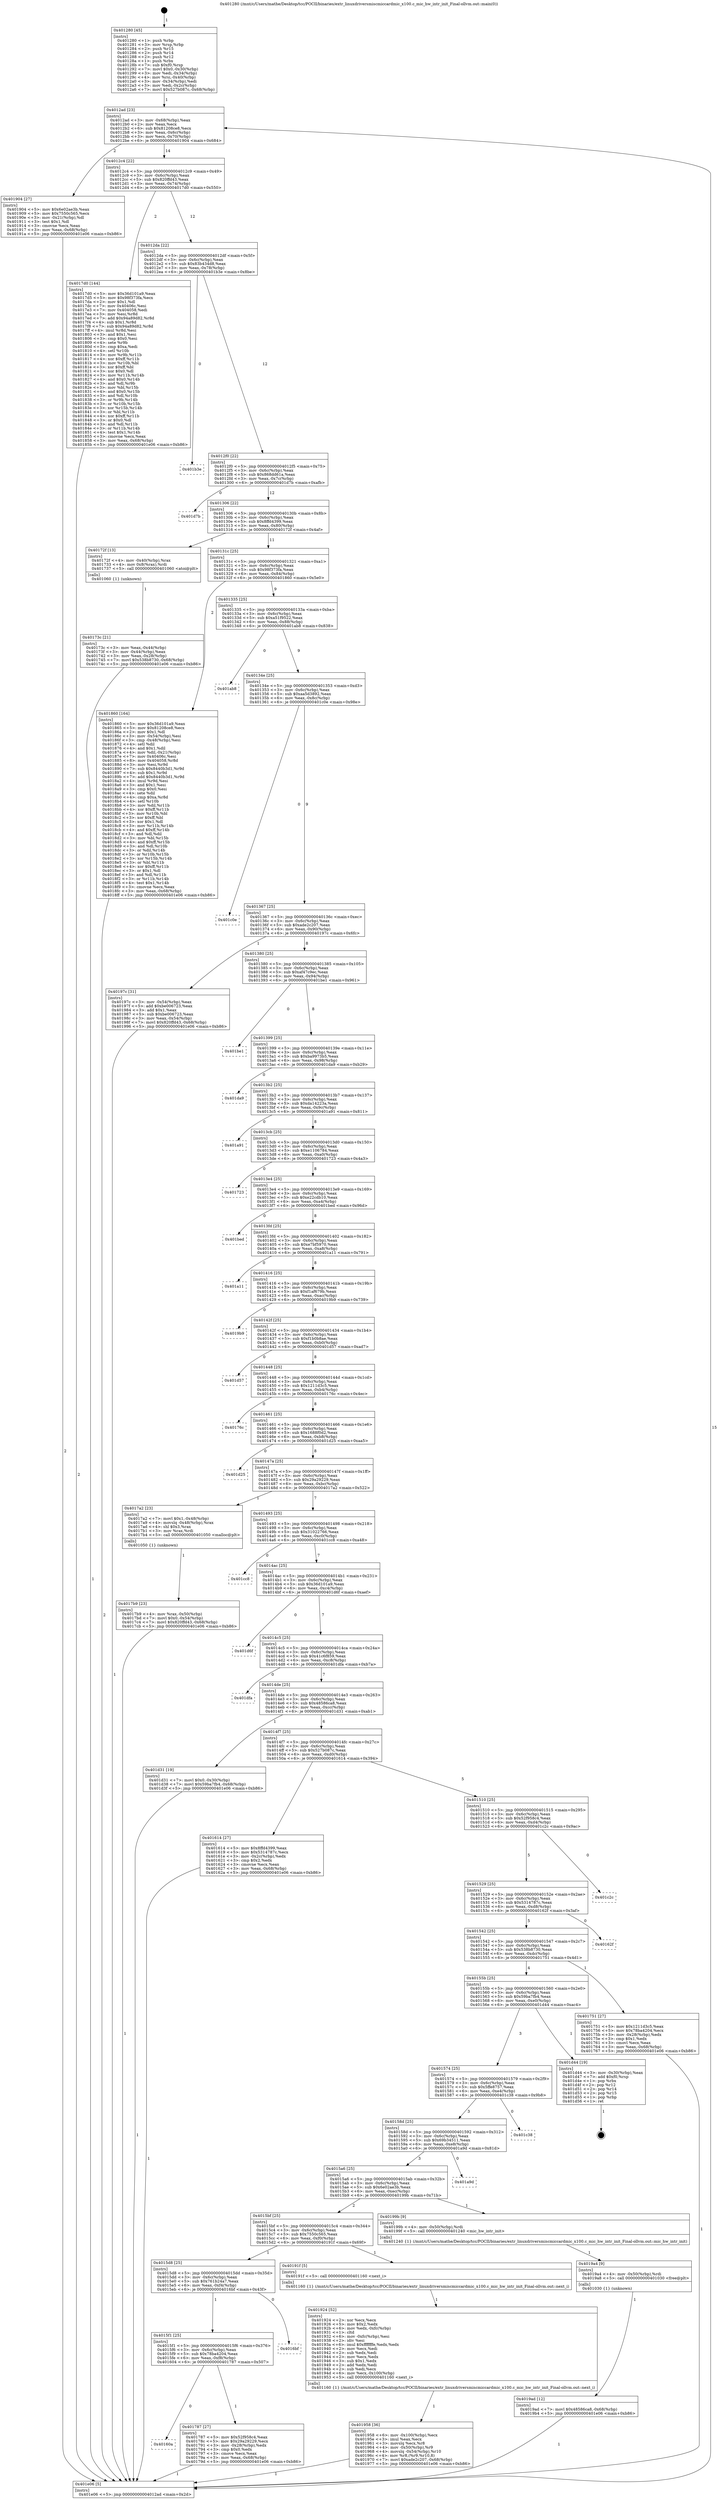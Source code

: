 digraph "0x401280" {
  label = "0x401280 (/mnt/c/Users/mathe/Desktop/tcc/POCII/binaries/extr_linuxdriversmiscmiccardmic_x100.c_mic_hw_intr_init_Final-ollvm.out::main(0))"
  labelloc = "t"
  node[shape=record]

  Entry [label="",width=0.3,height=0.3,shape=circle,fillcolor=black,style=filled]
  "0x4012ad" [label="{
     0x4012ad [23]\l
     | [instrs]\l
     &nbsp;&nbsp;0x4012ad \<+3\>: mov -0x68(%rbp),%eax\l
     &nbsp;&nbsp;0x4012b0 \<+2\>: mov %eax,%ecx\l
     &nbsp;&nbsp;0x4012b2 \<+6\>: sub $0x81208ce8,%ecx\l
     &nbsp;&nbsp;0x4012b8 \<+3\>: mov %eax,-0x6c(%rbp)\l
     &nbsp;&nbsp;0x4012bb \<+3\>: mov %ecx,-0x70(%rbp)\l
     &nbsp;&nbsp;0x4012be \<+6\>: je 0000000000401904 \<main+0x684\>\l
  }"]
  "0x401904" [label="{
     0x401904 [27]\l
     | [instrs]\l
     &nbsp;&nbsp;0x401904 \<+5\>: mov $0x6e02ae3b,%eax\l
     &nbsp;&nbsp;0x401909 \<+5\>: mov $0x7550c565,%ecx\l
     &nbsp;&nbsp;0x40190e \<+3\>: mov -0x21(%rbp),%dl\l
     &nbsp;&nbsp;0x401911 \<+3\>: test $0x1,%dl\l
     &nbsp;&nbsp;0x401914 \<+3\>: cmovne %ecx,%eax\l
     &nbsp;&nbsp;0x401917 \<+3\>: mov %eax,-0x68(%rbp)\l
     &nbsp;&nbsp;0x40191a \<+5\>: jmp 0000000000401e06 \<main+0xb86\>\l
  }"]
  "0x4012c4" [label="{
     0x4012c4 [22]\l
     | [instrs]\l
     &nbsp;&nbsp;0x4012c4 \<+5\>: jmp 00000000004012c9 \<main+0x49\>\l
     &nbsp;&nbsp;0x4012c9 \<+3\>: mov -0x6c(%rbp),%eax\l
     &nbsp;&nbsp;0x4012cc \<+5\>: sub $0x820ffd43,%eax\l
     &nbsp;&nbsp;0x4012d1 \<+3\>: mov %eax,-0x74(%rbp)\l
     &nbsp;&nbsp;0x4012d4 \<+6\>: je 00000000004017d0 \<main+0x550\>\l
  }"]
  Exit [label="",width=0.3,height=0.3,shape=circle,fillcolor=black,style=filled,peripheries=2]
  "0x4017d0" [label="{
     0x4017d0 [144]\l
     | [instrs]\l
     &nbsp;&nbsp;0x4017d0 \<+5\>: mov $0x36d101a9,%eax\l
     &nbsp;&nbsp;0x4017d5 \<+5\>: mov $0x98f373fa,%ecx\l
     &nbsp;&nbsp;0x4017da \<+2\>: mov $0x1,%dl\l
     &nbsp;&nbsp;0x4017dc \<+7\>: mov 0x40406c,%esi\l
     &nbsp;&nbsp;0x4017e3 \<+7\>: mov 0x404058,%edi\l
     &nbsp;&nbsp;0x4017ea \<+3\>: mov %esi,%r8d\l
     &nbsp;&nbsp;0x4017ed \<+7\>: add $0x94a89d82,%r8d\l
     &nbsp;&nbsp;0x4017f4 \<+4\>: sub $0x1,%r8d\l
     &nbsp;&nbsp;0x4017f8 \<+7\>: sub $0x94a89d82,%r8d\l
     &nbsp;&nbsp;0x4017ff \<+4\>: imul %r8d,%esi\l
     &nbsp;&nbsp;0x401803 \<+3\>: and $0x1,%esi\l
     &nbsp;&nbsp;0x401806 \<+3\>: cmp $0x0,%esi\l
     &nbsp;&nbsp;0x401809 \<+4\>: sete %r9b\l
     &nbsp;&nbsp;0x40180d \<+3\>: cmp $0xa,%edi\l
     &nbsp;&nbsp;0x401810 \<+4\>: setl %r10b\l
     &nbsp;&nbsp;0x401814 \<+3\>: mov %r9b,%r11b\l
     &nbsp;&nbsp;0x401817 \<+4\>: xor $0xff,%r11b\l
     &nbsp;&nbsp;0x40181b \<+3\>: mov %r10b,%bl\l
     &nbsp;&nbsp;0x40181e \<+3\>: xor $0xff,%bl\l
     &nbsp;&nbsp;0x401821 \<+3\>: xor $0x0,%dl\l
     &nbsp;&nbsp;0x401824 \<+3\>: mov %r11b,%r14b\l
     &nbsp;&nbsp;0x401827 \<+4\>: and $0x0,%r14b\l
     &nbsp;&nbsp;0x40182b \<+3\>: and %dl,%r9b\l
     &nbsp;&nbsp;0x40182e \<+3\>: mov %bl,%r15b\l
     &nbsp;&nbsp;0x401831 \<+4\>: and $0x0,%r15b\l
     &nbsp;&nbsp;0x401835 \<+3\>: and %dl,%r10b\l
     &nbsp;&nbsp;0x401838 \<+3\>: or %r9b,%r14b\l
     &nbsp;&nbsp;0x40183b \<+3\>: or %r10b,%r15b\l
     &nbsp;&nbsp;0x40183e \<+3\>: xor %r15b,%r14b\l
     &nbsp;&nbsp;0x401841 \<+3\>: or %bl,%r11b\l
     &nbsp;&nbsp;0x401844 \<+4\>: xor $0xff,%r11b\l
     &nbsp;&nbsp;0x401848 \<+3\>: or $0x0,%dl\l
     &nbsp;&nbsp;0x40184b \<+3\>: and %dl,%r11b\l
     &nbsp;&nbsp;0x40184e \<+3\>: or %r11b,%r14b\l
     &nbsp;&nbsp;0x401851 \<+4\>: test $0x1,%r14b\l
     &nbsp;&nbsp;0x401855 \<+3\>: cmovne %ecx,%eax\l
     &nbsp;&nbsp;0x401858 \<+3\>: mov %eax,-0x68(%rbp)\l
     &nbsp;&nbsp;0x40185b \<+5\>: jmp 0000000000401e06 \<main+0xb86\>\l
  }"]
  "0x4012da" [label="{
     0x4012da [22]\l
     | [instrs]\l
     &nbsp;&nbsp;0x4012da \<+5\>: jmp 00000000004012df \<main+0x5f\>\l
     &nbsp;&nbsp;0x4012df \<+3\>: mov -0x6c(%rbp),%eax\l
     &nbsp;&nbsp;0x4012e2 \<+5\>: sub $0x83b434d8,%eax\l
     &nbsp;&nbsp;0x4012e7 \<+3\>: mov %eax,-0x78(%rbp)\l
     &nbsp;&nbsp;0x4012ea \<+6\>: je 0000000000401b3e \<main+0x8be\>\l
  }"]
  "0x4019ad" [label="{
     0x4019ad [12]\l
     | [instrs]\l
     &nbsp;&nbsp;0x4019ad \<+7\>: movl $0x48586ca8,-0x68(%rbp)\l
     &nbsp;&nbsp;0x4019b4 \<+5\>: jmp 0000000000401e06 \<main+0xb86\>\l
  }"]
  "0x401b3e" [label="{
     0x401b3e\l
  }", style=dashed]
  "0x4012f0" [label="{
     0x4012f0 [22]\l
     | [instrs]\l
     &nbsp;&nbsp;0x4012f0 \<+5\>: jmp 00000000004012f5 \<main+0x75\>\l
     &nbsp;&nbsp;0x4012f5 \<+3\>: mov -0x6c(%rbp),%eax\l
     &nbsp;&nbsp;0x4012f8 \<+5\>: sub $0x868dd61a,%eax\l
     &nbsp;&nbsp;0x4012fd \<+3\>: mov %eax,-0x7c(%rbp)\l
     &nbsp;&nbsp;0x401300 \<+6\>: je 0000000000401d7b \<main+0xafb\>\l
  }"]
  "0x4019a4" [label="{
     0x4019a4 [9]\l
     | [instrs]\l
     &nbsp;&nbsp;0x4019a4 \<+4\>: mov -0x50(%rbp),%rdi\l
     &nbsp;&nbsp;0x4019a8 \<+5\>: call 0000000000401030 \<free@plt\>\l
     | [calls]\l
     &nbsp;&nbsp;0x401030 \{1\} (unknown)\l
  }"]
  "0x401d7b" [label="{
     0x401d7b\l
  }", style=dashed]
  "0x401306" [label="{
     0x401306 [22]\l
     | [instrs]\l
     &nbsp;&nbsp;0x401306 \<+5\>: jmp 000000000040130b \<main+0x8b\>\l
     &nbsp;&nbsp;0x40130b \<+3\>: mov -0x6c(%rbp),%eax\l
     &nbsp;&nbsp;0x40130e \<+5\>: sub $0x8ffd4399,%eax\l
     &nbsp;&nbsp;0x401313 \<+3\>: mov %eax,-0x80(%rbp)\l
     &nbsp;&nbsp;0x401316 \<+6\>: je 000000000040172f \<main+0x4af\>\l
  }"]
  "0x401958" [label="{
     0x401958 [36]\l
     | [instrs]\l
     &nbsp;&nbsp;0x401958 \<+6\>: mov -0x100(%rbp),%ecx\l
     &nbsp;&nbsp;0x40195e \<+3\>: imul %eax,%ecx\l
     &nbsp;&nbsp;0x401961 \<+3\>: movslq %ecx,%r8\l
     &nbsp;&nbsp;0x401964 \<+4\>: mov -0x50(%rbp),%r9\l
     &nbsp;&nbsp;0x401968 \<+4\>: movslq -0x54(%rbp),%r10\l
     &nbsp;&nbsp;0x40196c \<+4\>: mov %r8,(%r9,%r10,8)\l
     &nbsp;&nbsp;0x401970 \<+7\>: movl $0xade2c207,-0x68(%rbp)\l
     &nbsp;&nbsp;0x401977 \<+5\>: jmp 0000000000401e06 \<main+0xb86\>\l
  }"]
  "0x40172f" [label="{
     0x40172f [13]\l
     | [instrs]\l
     &nbsp;&nbsp;0x40172f \<+4\>: mov -0x40(%rbp),%rax\l
     &nbsp;&nbsp;0x401733 \<+4\>: mov 0x8(%rax),%rdi\l
     &nbsp;&nbsp;0x401737 \<+5\>: call 0000000000401060 \<atoi@plt\>\l
     | [calls]\l
     &nbsp;&nbsp;0x401060 \{1\} (unknown)\l
  }"]
  "0x40131c" [label="{
     0x40131c [25]\l
     | [instrs]\l
     &nbsp;&nbsp;0x40131c \<+5\>: jmp 0000000000401321 \<main+0xa1\>\l
     &nbsp;&nbsp;0x401321 \<+3\>: mov -0x6c(%rbp),%eax\l
     &nbsp;&nbsp;0x401324 \<+5\>: sub $0x98f373fa,%eax\l
     &nbsp;&nbsp;0x401329 \<+6\>: mov %eax,-0x84(%rbp)\l
     &nbsp;&nbsp;0x40132f \<+6\>: je 0000000000401860 \<main+0x5e0\>\l
  }"]
  "0x401924" [label="{
     0x401924 [52]\l
     | [instrs]\l
     &nbsp;&nbsp;0x401924 \<+2\>: xor %ecx,%ecx\l
     &nbsp;&nbsp;0x401926 \<+5\>: mov $0x2,%edx\l
     &nbsp;&nbsp;0x40192b \<+6\>: mov %edx,-0xfc(%rbp)\l
     &nbsp;&nbsp;0x401931 \<+1\>: cltd\l
     &nbsp;&nbsp;0x401932 \<+6\>: mov -0xfc(%rbp),%esi\l
     &nbsp;&nbsp;0x401938 \<+2\>: idiv %esi\l
     &nbsp;&nbsp;0x40193a \<+6\>: imul $0xfffffffe,%edx,%edx\l
     &nbsp;&nbsp;0x401940 \<+2\>: mov %ecx,%edi\l
     &nbsp;&nbsp;0x401942 \<+2\>: sub %edx,%edi\l
     &nbsp;&nbsp;0x401944 \<+2\>: mov %ecx,%edx\l
     &nbsp;&nbsp;0x401946 \<+3\>: sub $0x1,%edx\l
     &nbsp;&nbsp;0x401949 \<+2\>: add %edx,%edi\l
     &nbsp;&nbsp;0x40194b \<+2\>: sub %edi,%ecx\l
     &nbsp;&nbsp;0x40194d \<+6\>: mov %ecx,-0x100(%rbp)\l
     &nbsp;&nbsp;0x401953 \<+5\>: call 0000000000401160 \<next_i\>\l
     | [calls]\l
     &nbsp;&nbsp;0x401160 \{1\} (/mnt/c/Users/mathe/Desktop/tcc/POCII/binaries/extr_linuxdriversmiscmiccardmic_x100.c_mic_hw_intr_init_Final-ollvm.out::next_i)\l
  }"]
  "0x401860" [label="{
     0x401860 [164]\l
     | [instrs]\l
     &nbsp;&nbsp;0x401860 \<+5\>: mov $0x36d101a9,%eax\l
     &nbsp;&nbsp;0x401865 \<+5\>: mov $0x81208ce8,%ecx\l
     &nbsp;&nbsp;0x40186a \<+2\>: mov $0x1,%dl\l
     &nbsp;&nbsp;0x40186c \<+3\>: mov -0x54(%rbp),%esi\l
     &nbsp;&nbsp;0x40186f \<+3\>: cmp -0x48(%rbp),%esi\l
     &nbsp;&nbsp;0x401872 \<+4\>: setl %dil\l
     &nbsp;&nbsp;0x401876 \<+4\>: and $0x1,%dil\l
     &nbsp;&nbsp;0x40187a \<+4\>: mov %dil,-0x21(%rbp)\l
     &nbsp;&nbsp;0x40187e \<+7\>: mov 0x40406c,%esi\l
     &nbsp;&nbsp;0x401885 \<+8\>: mov 0x404058,%r8d\l
     &nbsp;&nbsp;0x40188d \<+3\>: mov %esi,%r9d\l
     &nbsp;&nbsp;0x401890 \<+7\>: sub $0x8440b3d1,%r9d\l
     &nbsp;&nbsp;0x401897 \<+4\>: sub $0x1,%r9d\l
     &nbsp;&nbsp;0x40189b \<+7\>: add $0x8440b3d1,%r9d\l
     &nbsp;&nbsp;0x4018a2 \<+4\>: imul %r9d,%esi\l
     &nbsp;&nbsp;0x4018a6 \<+3\>: and $0x1,%esi\l
     &nbsp;&nbsp;0x4018a9 \<+3\>: cmp $0x0,%esi\l
     &nbsp;&nbsp;0x4018ac \<+4\>: sete %dil\l
     &nbsp;&nbsp;0x4018b0 \<+4\>: cmp $0xa,%r8d\l
     &nbsp;&nbsp;0x4018b4 \<+4\>: setl %r10b\l
     &nbsp;&nbsp;0x4018b8 \<+3\>: mov %dil,%r11b\l
     &nbsp;&nbsp;0x4018bb \<+4\>: xor $0xff,%r11b\l
     &nbsp;&nbsp;0x4018bf \<+3\>: mov %r10b,%bl\l
     &nbsp;&nbsp;0x4018c2 \<+3\>: xor $0xff,%bl\l
     &nbsp;&nbsp;0x4018c5 \<+3\>: xor $0x1,%dl\l
     &nbsp;&nbsp;0x4018c8 \<+3\>: mov %r11b,%r14b\l
     &nbsp;&nbsp;0x4018cb \<+4\>: and $0xff,%r14b\l
     &nbsp;&nbsp;0x4018cf \<+3\>: and %dl,%dil\l
     &nbsp;&nbsp;0x4018d2 \<+3\>: mov %bl,%r15b\l
     &nbsp;&nbsp;0x4018d5 \<+4\>: and $0xff,%r15b\l
     &nbsp;&nbsp;0x4018d9 \<+3\>: and %dl,%r10b\l
     &nbsp;&nbsp;0x4018dc \<+3\>: or %dil,%r14b\l
     &nbsp;&nbsp;0x4018df \<+3\>: or %r10b,%r15b\l
     &nbsp;&nbsp;0x4018e2 \<+3\>: xor %r15b,%r14b\l
     &nbsp;&nbsp;0x4018e5 \<+3\>: or %bl,%r11b\l
     &nbsp;&nbsp;0x4018e8 \<+4\>: xor $0xff,%r11b\l
     &nbsp;&nbsp;0x4018ec \<+3\>: or $0x1,%dl\l
     &nbsp;&nbsp;0x4018ef \<+3\>: and %dl,%r11b\l
     &nbsp;&nbsp;0x4018f2 \<+3\>: or %r11b,%r14b\l
     &nbsp;&nbsp;0x4018f5 \<+4\>: test $0x1,%r14b\l
     &nbsp;&nbsp;0x4018f9 \<+3\>: cmovne %ecx,%eax\l
     &nbsp;&nbsp;0x4018fc \<+3\>: mov %eax,-0x68(%rbp)\l
     &nbsp;&nbsp;0x4018ff \<+5\>: jmp 0000000000401e06 \<main+0xb86\>\l
  }"]
  "0x401335" [label="{
     0x401335 [25]\l
     | [instrs]\l
     &nbsp;&nbsp;0x401335 \<+5\>: jmp 000000000040133a \<main+0xba\>\l
     &nbsp;&nbsp;0x40133a \<+3\>: mov -0x6c(%rbp),%eax\l
     &nbsp;&nbsp;0x40133d \<+5\>: sub $0xa51f9522,%eax\l
     &nbsp;&nbsp;0x401342 \<+6\>: mov %eax,-0x88(%rbp)\l
     &nbsp;&nbsp;0x401348 \<+6\>: je 0000000000401ab8 \<main+0x838\>\l
  }"]
  "0x4017b9" [label="{
     0x4017b9 [23]\l
     | [instrs]\l
     &nbsp;&nbsp;0x4017b9 \<+4\>: mov %rax,-0x50(%rbp)\l
     &nbsp;&nbsp;0x4017bd \<+7\>: movl $0x0,-0x54(%rbp)\l
     &nbsp;&nbsp;0x4017c4 \<+7\>: movl $0x820ffd43,-0x68(%rbp)\l
     &nbsp;&nbsp;0x4017cb \<+5\>: jmp 0000000000401e06 \<main+0xb86\>\l
  }"]
  "0x401ab8" [label="{
     0x401ab8\l
  }", style=dashed]
  "0x40134e" [label="{
     0x40134e [25]\l
     | [instrs]\l
     &nbsp;&nbsp;0x40134e \<+5\>: jmp 0000000000401353 \<main+0xd3\>\l
     &nbsp;&nbsp;0x401353 \<+3\>: mov -0x6c(%rbp),%eax\l
     &nbsp;&nbsp;0x401356 \<+5\>: sub $0xaa5d3892,%eax\l
     &nbsp;&nbsp;0x40135b \<+6\>: mov %eax,-0x8c(%rbp)\l
     &nbsp;&nbsp;0x401361 \<+6\>: je 0000000000401c0e \<main+0x98e\>\l
  }"]
  "0x40160a" [label="{
     0x40160a\l
  }", style=dashed]
  "0x401c0e" [label="{
     0x401c0e\l
  }", style=dashed]
  "0x401367" [label="{
     0x401367 [25]\l
     | [instrs]\l
     &nbsp;&nbsp;0x401367 \<+5\>: jmp 000000000040136c \<main+0xec\>\l
     &nbsp;&nbsp;0x40136c \<+3\>: mov -0x6c(%rbp),%eax\l
     &nbsp;&nbsp;0x40136f \<+5\>: sub $0xade2c207,%eax\l
     &nbsp;&nbsp;0x401374 \<+6\>: mov %eax,-0x90(%rbp)\l
     &nbsp;&nbsp;0x40137a \<+6\>: je 000000000040197c \<main+0x6fc\>\l
  }"]
  "0x401787" [label="{
     0x401787 [27]\l
     | [instrs]\l
     &nbsp;&nbsp;0x401787 \<+5\>: mov $0x52f958c4,%eax\l
     &nbsp;&nbsp;0x40178c \<+5\>: mov $0x29a29229,%ecx\l
     &nbsp;&nbsp;0x401791 \<+3\>: mov -0x28(%rbp),%edx\l
     &nbsp;&nbsp;0x401794 \<+3\>: cmp $0x0,%edx\l
     &nbsp;&nbsp;0x401797 \<+3\>: cmove %ecx,%eax\l
     &nbsp;&nbsp;0x40179a \<+3\>: mov %eax,-0x68(%rbp)\l
     &nbsp;&nbsp;0x40179d \<+5\>: jmp 0000000000401e06 \<main+0xb86\>\l
  }"]
  "0x40197c" [label="{
     0x40197c [31]\l
     | [instrs]\l
     &nbsp;&nbsp;0x40197c \<+3\>: mov -0x54(%rbp),%eax\l
     &nbsp;&nbsp;0x40197f \<+5\>: add $0xbe006723,%eax\l
     &nbsp;&nbsp;0x401984 \<+3\>: add $0x1,%eax\l
     &nbsp;&nbsp;0x401987 \<+5\>: sub $0xbe006723,%eax\l
     &nbsp;&nbsp;0x40198c \<+3\>: mov %eax,-0x54(%rbp)\l
     &nbsp;&nbsp;0x40198f \<+7\>: movl $0x820ffd43,-0x68(%rbp)\l
     &nbsp;&nbsp;0x401996 \<+5\>: jmp 0000000000401e06 \<main+0xb86\>\l
  }"]
  "0x401380" [label="{
     0x401380 [25]\l
     | [instrs]\l
     &nbsp;&nbsp;0x401380 \<+5\>: jmp 0000000000401385 \<main+0x105\>\l
     &nbsp;&nbsp;0x401385 \<+3\>: mov -0x6c(%rbp),%eax\l
     &nbsp;&nbsp;0x401388 \<+5\>: sub $0xaf47c9ec,%eax\l
     &nbsp;&nbsp;0x40138d \<+6\>: mov %eax,-0x94(%rbp)\l
     &nbsp;&nbsp;0x401393 \<+6\>: je 0000000000401be1 \<main+0x961\>\l
  }"]
  "0x4015f1" [label="{
     0x4015f1 [25]\l
     | [instrs]\l
     &nbsp;&nbsp;0x4015f1 \<+5\>: jmp 00000000004015f6 \<main+0x376\>\l
     &nbsp;&nbsp;0x4015f6 \<+3\>: mov -0x6c(%rbp),%eax\l
     &nbsp;&nbsp;0x4015f9 \<+5\>: sub $0x78ba4204,%eax\l
     &nbsp;&nbsp;0x4015fe \<+6\>: mov %eax,-0xf8(%rbp)\l
     &nbsp;&nbsp;0x401604 \<+6\>: je 0000000000401787 \<main+0x507\>\l
  }"]
  "0x401be1" [label="{
     0x401be1\l
  }", style=dashed]
  "0x401399" [label="{
     0x401399 [25]\l
     | [instrs]\l
     &nbsp;&nbsp;0x401399 \<+5\>: jmp 000000000040139e \<main+0x11e\>\l
     &nbsp;&nbsp;0x40139e \<+3\>: mov -0x6c(%rbp),%eax\l
     &nbsp;&nbsp;0x4013a1 \<+5\>: sub $0xba9973b5,%eax\l
     &nbsp;&nbsp;0x4013a6 \<+6\>: mov %eax,-0x98(%rbp)\l
     &nbsp;&nbsp;0x4013ac \<+6\>: je 0000000000401da9 \<main+0xb29\>\l
  }"]
  "0x4016bf" [label="{
     0x4016bf\l
  }", style=dashed]
  "0x401da9" [label="{
     0x401da9\l
  }", style=dashed]
  "0x4013b2" [label="{
     0x4013b2 [25]\l
     | [instrs]\l
     &nbsp;&nbsp;0x4013b2 \<+5\>: jmp 00000000004013b7 \<main+0x137\>\l
     &nbsp;&nbsp;0x4013b7 \<+3\>: mov -0x6c(%rbp),%eax\l
     &nbsp;&nbsp;0x4013ba \<+5\>: sub $0xda14223a,%eax\l
     &nbsp;&nbsp;0x4013bf \<+6\>: mov %eax,-0x9c(%rbp)\l
     &nbsp;&nbsp;0x4013c5 \<+6\>: je 0000000000401a91 \<main+0x811\>\l
  }"]
  "0x4015d8" [label="{
     0x4015d8 [25]\l
     | [instrs]\l
     &nbsp;&nbsp;0x4015d8 \<+5\>: jmp 00000000004015dd \<main+0x35d\>\l
     &nbsp;&nbsp;0x4015dd \<+3\>: mov -0x6c(%rbp),%eax\l
     &nbsp;&nbsp;0x4015e0 \<+5\>: sub $0x761b24a7,%eax\l
     &nbsp;&nbsp;0x4015e5 \<+6\>: mov %eax,-0xf4(%rbp)\l
     &nbsp;&nbsp;0x4015eb \<+6\>: je 00000000004016bf \<main+0x43f\>\l
  }"]
  "0x401a91" [label="{
     0x401a91\l
  }", style=dashed]
  "0x4013cb" [label="{
     0x4013cb [25]\l
     | [instrs]\l
     &nbsp;&nbsp;0x4013cb \<+5\>: jmp 00000000004013d0 \<main+0x150\>\l
     &nbsp;&nbsp;0x4013d0 \<+3\>: mov -0x6c(%rbp),%eax\l
     &nbsp;&nbsp;0x4013d3 \<+5\>: sub $0xe1106784,%eax\l
     &nbsp;&nbsp;0x4013d8 \<+6\>: mov %eax,-0xa0(%rbp)\l
     &nbsp;&nbsp;0x4013de \<+6\>: je 0000000000401723 \<main+0x4a3\>\l
  }"]
  "0x40191f" [label="{
     0x40191f [5]\l
     | [instrs]\l
     &nbsp;&nbsp;0x40191f \<+5\>: call 0000000000401160 \<next_i\>\l
     | [calls]\l
     &nbsp;&nbsp;0x401160 \{1\} (/mnt/c/Users/mathe/Desktop/tcc/POCII/binaries/extr_linuxdriversmiscmiccardmic_x100.c_mic_hw_intr_init_Final-ollvm.out::next_i)\l
  }"]
  "0x401723" [label="{
     0x401723\l
  }", style=dashed]
  "0x4013e4" [label="{
     0x4013e4 [25]\l
     | [instrs]\l
     &nbsp;&nbsp;0x4013e4 \<+5\>: jmp 00000000004013e9 \<main+0x169\>\l
     &nbsp;&nbsp;0x4013e9 \<+3\>: mov -0x6c(%rbp),%eax\l
     &nbsp;&nbsp;0x4013ec \<+5\>: sub $0xe22cdb10,%eax\l
     &nbsp;&nbsp;0x4013f1 \<+6\>: mov %eax,-0xa4(%rbp)\l
     &nbsp;&nbsp;0x4013f7 \<+6\>: je 0000000000401bed \<main+0x96d\>\l
  }"]
  "0x4015bf" [label="{
     0x4015bf [25]\l
     | [instrs]\l
     &nbsp;&nbsp;0x4015bf \<+5\>: jmp 00000000004015c4 \<main+0x344\>\l
     &nbsp;&nbsp;0x4015c4 \<+3\>: mov -0x6c(%rbp),%eax\l
     &nbsp;&nbsp;0x4015c7 \<+5\>: sub $0x7550c565,%eax\l
     &nbsp;&nbsp;0x4015cc \<+6\>: mov %eax,-0xf0(%rbp)\l
     &nbsp;&nbsp;0x4015d2 \<+6\>: je 000000000040191f \<main+0x69f\>\l
  }"]
  "0x401bed" [label="{
     0x401bed\l
  }", style=dashed]
  "0x4013fd" [label="{
     0x4013fd [25]\l
     | [instrs]\l
     &nbsp;&nbsp;0x4013fd \<+5\>: jmp 0000000000401402 \<main+0x182\>\l
     &nbsp;&nbsp;0x401402 \<+3\>: mov -0x6c(%rbp),%eax\l
     &nbsp;&nbsp;0x401405 \<+5\>: sub $0xe7bf5970,%eax\l
     &nbsp;&nbsp;0x40140a \<+6\>: mov %eax,-0xa8(%rbp)\l
     &nbsp;&nbsp;0x401410 \<+6\>: je 0000000000401a11 \<main+0x791\>\l
  }"]
  "0x40199b" [label="{
     0x40199b [9]\l
     | [instrs]\l
     &nbsp;&nbsp;0x40199b \<+4\>: mov -0x50(%rbp),%rdi\l
     &nbsp;&nbsp;0x40199f \<+5\>: call 0000000000401240 \<mic_hw_intr_init\>\l
     | [calls]\l
     &nbsp;&nbsp;0x401240 \{1\} (/mnt/c/Users/mathe/Desktop/tcc/POCII/binaries/extr_linuxdriversmiscmiccardmic_x100.c_mic_hw_intr_init_Final-ollvm.out::mic_hw_intr_init)\l
  }"]
  "0x401a11" [label="{
     0x401a11\l
  }", style=dashed]
  "0x401416" [label="{
     0x401416 [25]\l
     | [instrs]\l
     &nbsp;&nbsp;0x401416 \<+5\>: jmp 000000000040141b \<main+0x19b\>\l
     &nbsp;&nbsp;0x40141b \<+3\>: mov -0x6c(%rbp),%eax\l
     &nbsp;&nbsp;0x40141e \<+5\>: sub $0xf1af679b,%eax\l
     &nbsp;&nbsp;0x401423 \<+6\>: mov %eax,-0xac(%rbp)\l
     &nbsp;&nbsp;0x401429 \<+6\>: je 00000000004019b9 \<main+0x739\>\l
  }"]
  "0x4015a6" [label="{
     0x4015a6 [25]\l
     | [instrs]\l
     &nbsp;&nbsp;0x4015a6 \<+5\>: jmp 00000000004015ab \<main+0x32b\>\l
     &nbsp;&nbsp;0x4015ab \<+3\>: mov -0x6c(%rbp),%eax\l
     &nbsp;&nbsp;0x4015ae \<+5\>: sub $0x6e02ae3b,%eax\l
     &nbsp;&nbsp;0x4015b3 \<+6\>: mov %eax,-0xec(%rbp)\l
     &nbsp;&nbsp;0x4015b9 \<+6\>: je 000000000040199b \<main+0x71b\>\l
  }"]
  "0x4019b9" [label="{
     0x4019b9\l
  }", style=dashed]
  "0x40142f" [label="{
     0x40142f [25]\l
     | [instrs]\l
     &nbsp;&nbsp;0x40142f \<+5\>: jmp 0000000000401434 \<main+0x1b4\>\l
     &nbsp;&nbsp;0x401434 \<+3\>: mov -0x6c(%rbp),%eax\l
     &nbsp;&nbsp;0x401437 \<+5\>: sub $0xf1b0b8ae,%eax\l
     &nbsp;&nbsp;0x40143c \<+6\>: mov %eax,-0xb0(%rbp)\l
     &nbsp;&nbsp;0x401442 \<+6\>: je 0000000000401d57 \<main+0xad7\>\l
  }"]
  "0x401a9d" [label="{
     0x401a9d\l
  }", style=dashed]
  "0x401d57" [label="{
     0x401d57\l
  }", style=dashed]
  "0x401448" [label="{
     0x401448 [25]\l
     | [instrs]\l
     &nbsp;&nbsp;0x401448 \<+5\>: jmp 000000000040144d \<main+0x1cd\>\l
     &nbsp;&nbsp;0x40144d \<+3\>: mov -0x6c(%rbp),%eax\l
     &nbsp;&nbsp;0x401450 \<+5\>: sub $0x1211d3c5,%eax\l
     &nbsp;&nbsp;0x401455 \<+6\>: mov %eax,-0xb4(%rbp)\l
     &nbsp;&nbsp;0x40145b \<+6\>: je 000000000040176c \<main+0x4ec\>\l
  }"]
  "0x40158d" [label="{
     0x40158d [25]\l
     | [instrs]\l
     &nbsp;&nbsp;0x40158d \<+5\>: jmp 0000000000401592 \<main+0x312\>\l
     &nbsp;&nbsp;0x401592 \<+3\>: mov -0x6c(%rbp),%eax\l
     &nbsp;&nbsp;0x401595 \<+5\>: sub $0x69b34511,%eax\l
     &nbsp;&nbsp;0x40159a \<+6\>: mov %eax,-0xe8(%rbp)\l
     &nbsp;&nbsp;0x4015a0 \<+6\>: je 0000000000401a9d \<main+0x81d\>\l
  }"]
  "0x40176c" [label="{
     0x40176c\l
  }", style=dashed]
  "0x401461" [label="{
     0x401461 [25]\l
     | [instrs]\l
     &nbsp;&nbsp;0x401461 \<+5\>: jmp 0000000000401466 \<main+0x1e6\>\l
     &nbsp;&nbsp;0x401466 \<+3\>: mov -0x6c(%rbp),%eax\l
     &nbsp;&nbsp;0x401469 \<+5\>: sub $0x1688f0d2,%eax\l
     &nbsp;&nbsp;0x40146e \<+6\>: mov %eax,-0xb8(%rbp)\l
     &nbsp;&nbsp;0x401474 \<+6\>: je 0000000000401d25 \<main+0xaa5\>\l
  }"]
  "0x401c38" [label="{
     0x401c38\l
  }", style=dashed]
  "0x401d25" [label="{
     0x401d25\l
  }", style=dashed]
  "0x40147a" [label="{
     0x40147a [25]\l
     | [instrs]\l
     &nbsp;&nbsp;0x40147a \<+5\>: jmp 000000000040147f \<main+0x1ff\>\l
     &nbsp;&nbsp;0x40147f \<+3\>: mov -0x6c(%rbp),%eax\l
     &nbsp;&nbsp;0x401482 \<+5\>: sub $0x29a29229,%eax\l
     &nbsp;&nbsp;0x401487 \<+6\>: mov %eax,-0xbc(%rbp)\l
     &nbsp;&nbsp;0x40148d \<+6\>: je 00000000004017a2 \<main+0x522\>\l
  }"]
  "0x401574" [label="{
     0x401574 [25]\l
     | [instrs]\l
     &nbsp;&nbsp;0x401574 \<+5\>: jmp 0000000000401579 \<main+0x2f9\>\l
     &nbsp;&nbsp;0x401579 \<+3\>: mov -0x6c(%rbp),%eax\l
     &nbsp;&nbsp;0x40157c \<+5\>: sub $0x5ffe8757,%eax\l
     &nbsp;&nbsp;0x401581 \<+6\>: mov %eax,-0xe4(%rbp)\l
     &nbsp;&nbsp;0x401587 \<+6\>: je 0000000000401c38 \<main+0x9b8\>\l
  }"]
  "0x4017a2" [label="{
     0x4017a2 [23]\l
     | [instrs]\l
     &nbsp;&nbsp;0x4017a2 \<+7\>: movl $0x1,-0x48(%rbp)\l
     &nbsp;&nbsp;0x4017a9 \<+4\>: movslq -0x48(%rbp),%rax\l
     &nbsp;&nbsp;0x4017ad \<+4\>: shl $0x3,%rax\l
     &nbsp;&nbsp;0x4017b1 \<+3\>: mov %rax,%rdi\l
     &nbsp;&nbsp;0x4017b4 \<+5\>: call 0000000000401050 \<malloc@plt\>\l
     | [calls]\l
     &nbsp;&nbsp;0x401050 \{1\} (unknown)\l
  }"]
  "0x401493" [label="{
     0x401493 [25]\l
     | [instrs]\l
     &nbsp;&nbsp;0x401493 \<+5\>: jmp 0000000000401498 \<main+0x218\>\l
     &nbsp;&nbsp;0x401498 \<+3\>: mov -0x6c(%rbp),%eax\l
     &nbsp;&nbsp;0x40149b \<+5\>: sub $0x31022766,%eax\l
     &nbsp;&nbsp;0x4014a0 \<+6\>: mov %eax,-0xc0(%rbp)\l
     &nbsp;&nbsp;0x4014a6 \<+6\>: je 0000000000401cc8 \<main+0xa48\>\l
  }"]
  "0x401d44" [label="{
     0x401d44 [19]\l
     | [instrs]\l
     &nbsp;&nbsp;0x401d44 \<+3\>: mov -0x30(%rbp),%eax\l
     &nbsp;&nbsp;0x401d47 \<+7\>: add $0xf0,%rsp\l
     &nbsp;&nbsp;0x401d4e \<+1\>: pop %rbx\l
     &nbsp;&nbsp;0x401d4f \<+2\>: pop %r12\l
     &nbsp;&nbsp;0x401d51 \<+2\>: pop %r14\l
     &nbsp;&nbsp;0x401d53 \<+2\>: pop %r15\l
     &nbsp;&nbsp;0x401d55 \<+1\>: pop %rbp\l
     &nbsp;&nbsp;0x401d56 \<+1\>: ret\l
  }"]
  "0x401cc8" [label="{
     0x401cc8\l
  }", style=dashed]
  "0x4014ac" [label="{
     0x4014ac [25]\l
     | [instrs]\l
     &nbsp;&nbsp;0x4014ac \<+5\>: jmp 00000000004014b1 \<main+0x231\>\l
     &nbsp;&nbsp;0x4014b1 \<+3\>: mov -0x6c(%rbp),%eax\l
     &nbsp;&nbsp;0x4014b4 \<+5\>: sub $0x36d101a9,%eax\l
     &nbsp;&nbsp;0x4014b9 \<+6\>: mov %eax,-0xc4(%rbp)\l
     &nbsp;&nbsp;0x4014bf \<+6\>: je 0000000000401d6f \<main+0xaef\>\l
  }"]
  "0x40155b" [label="{
     0x40155b [25]\l
     | [instrs]\l
     &nbsp;&nbsp;0x40155b \<+5\>: jmp 0000000000401560 \<main+0x2e0\>\l
     &nbsp;&nbsp;0x401560 \<+3\>: mov -0x6c(%rbp),%eax\l
     &nbsp;&nbsp;0x401563 \<+5\>: sub $0x59ba7fb4,%eax\l
     &nbsp;&nbsp;0x401568 \<+6\>: mov %eax,-0xe0(%rbp)\l
     &nbsp;&nbsp;0x40156e \<+6\>: je 0000000000401d44 \<main+0xac4\>\l
  }"]
  "0x401d6f" [label="{
     0x401d6f\l
  }", style=dashed]
  "0x4014c5" [label="{
     0x4014c5 [25]\l
     | [instrs]\l
     &nbsp;&nbsp;0x4014c5 \<+5\>: jmp 00000000004014ca \<main+0x24a\>\l
     &nbsp;&nbsp;0x4014ca \<+3\>: mov -0x6c(%rbp),%eax\l
     &nbsp;&nbsp;0x4014cd \<+5\>: sub $0x41c6f859,%eax\l
     &nbsp;&nbsp;0x4014d2 \<+6\>: mov %eax,-0xc8(%rbp)\l
     &nbsp;&nbsp;0x4014d8 \<+6\>: je 0000000000401dfa \<main+0xb7a\>\l
  }"]
  "0x401751" [label="{
     0x401751 [27]\l
     | [instrs]\l
     &nbsp;&nbsp;0x401751 \<+5\>: mov $0x1211d3c5,%eax\l
     &nbsp;&nbsp;0x401756 \<+5\>: mov $0x78ba4204,%ecx\l
     &nbsp;&nbsp;0x40175b \<+3\>: mov -0x28(%rbp),%edx\l
     &nbsp;&nbsp;0x40175e \<+3\>: cmp $0x1,%edx\l
     &nbsp;&nbsp;0x401761 \<+3\>: cmovl %ecx,%eax\l
     &nbsp;&nbsp;0x401764 \<+3\>: mov %eax,-0x68(%rbp)\l
     &nbsp;&nbsp;0x401767 \<+5\>: jmp 0000000000401e06 \<main+0xb86\>\l
  }"]
  "0x401dfa" [label="{
     0x401dfa\l
  }", style=dashed]
  "0x4014de" [label="{
     0x4014de [25]\l
     | [instrs]\l
     &nbsp;&nbsp;0x4014de \<+5\>: jmp 00000000004014e3 \<main+0x263\>\l
     &nbsp;&nbsp;0x4014e3 \<+3\>: mov -0x6c(%rbp),%eax\l
     &nbsp;&nbsp;0x4014e6 \<+5\>: sub $0x48586ca8,%eax\l
     &nbsp;&nbsp;0x4014eb \<+6\>: mov %eax,-0xcc(%rbp)\l
     &nbsp;&nbsp;0x4014f1 \<+6\>: je 0000000000401d31 \<main+0xab1\>\l
  }"]
  "0x401542" [label="{
     0x401542 [25]\l
     | [instrs]\l
     &nbsp;&nbsp;0x401542 \<+5\>: jmp 0000000000401547 \<main+0x2c7\>\l
     &nbsp;&nbsp;0x401547 \<+3\>: mov -0x6c(%rbp),%eax\l
     &nbsp;&nbsp;0x40154a \<+5\>: sub $0x538b8730,%eax\l
     &nbsp;&nbsp;0x40154f \<+6\>: mov %eax,-0xdc(%rbp)\l
     &nbsp;&nbsp;0x401555 \<+6\>: je 0000000000401751 \<main+0x4d1\>\l
  }"]
  "0x401d31" [label="{
     0x401d31 [19]\l
     | [instrs]\l
     &nbsp;&nbsp;0x401d31 \<+7\>: movl $0x0,-0x30(%rbp)\l
     &nbsp;&nbsp;0x401d38 \<+7\>: movl $0x59ba7fb4,-0x68(%rbp)\l
     &nbsp;&nbsp;0x401d3f \<+5\>: jmp 0000000000401e06 \<main+0xb86\>\l
  }"]
  "0x4014f7" [label="{
     0x4014f7 [25]\l
     | [instrs]\l
     &nbsp;&nbsp;0x4014f7 \<+5\>: jmp 00000000004014fc \<main+0x27c\>\l
     &nbsp;&nbsp;0x4014fc \<+3\>: mov -0x6c(%rbp),%eax\l
     &nbsp;&nbsp;0x4014ff \<+5\>: sub $0x527b087c,%eax\l
     &nbsp;&nbsp;0x401504 \<+6\>: mov %eax,-0xd0(%rbp)\l
     &nbsp;&nbsp;0x40150a \<+6\>: je 0000000000401614 \<main+0x394\>\l
  }"]
  "0x40162f" [label="{
     0x40162f\l
  }", style=dashed]
  "0x401614" [label="{
     0x401614 [27]\l
     | [instrs]\l
     &nbsp;&nbsp;0x401614 \<+5\>: mov $0x8ffd4399,%eax\l
     &nbsp;&nbsp;0x401619 \<+5\>: mov $0x5314787c,%ecx\l
     &nbsp;&nbsp;0x40161e \<+3\>: mov -0x2c(%rbp),%edx\l
     &nbsp;&nbsp;0x401621 \<+3\>: cmp $0x2,%edx\l
     &nbsp;&nbsp;0x401624 \<+3\>: cmovne %ecx,%eax\l
     &nbsp;&nbsp;0x401627 \<+3\>: mov %eax,-0x68(%rbp)\l
     &nbsp;&nbsp;0x40162a \<+5\>: jmp 0000000000401e06 \<main+0xb86\>\l
  }"]
  "0x401510" [label="{
     0x401510 [25]\l
     | [instrs]\l
     &nbsp;&nbsp;0x401510 \<+5\>: jmp 0000000000401515 \<main+0x295\>\l
     &nbsp;&nbsp;0x401515 \<+3\>: mov -0x6c(%rbp),%eax\l
     &nbsp;&nbsp;0x401518 \<+5\>: sub $0x52f958c4,%eax\l
     &nbsp;&nbsp;0x40151d \<+6\>: mov %eax,-0xd4(%rbp)\l
     &nbsp;&nbsp;0x401523 \<+6\>: je 0000000000401c2c \<main+0x9ac\>\l
  }"]
  "0x401e06" [label="{
     0x401e06 [5]\l
     | [instrs]\l
     &nbsp;&nbsp;0x401e06 \<+5\>: jmp 00000000004012ad \<main+0x2d\>\l
  }"]
  "0x401280" [label="{
     0x401280 [45]\l
     | [instrs]\l
     &nbsp;&nbsp;0x401280 \<+1\>: push %rbp\l
     &nbsp;&nbsp;0x401281 \<+3\>: mov %rsp,%rbp\l
     &nbsp;&nbsp;0x401284 \<+2\>: push %r15\l
     &nbsp;&nbsp;0x401286 \<+2\>: push %r14\l
     &nbsp;&nbsp;0x401288 \<+2\>: push %r12\l
     &nbsp;&nbsp;0x40128a \<+1\>: push %rbx\l
     &nbsp;&nbsp;0x40128b \<+7\>: sub $0xf0,%rsp\l
     &nbsp;&nbsp;0x401292 \<+7\>: movl $0x0,-0x30(%rbp)\l
     &nbsp;&nbsp;0x401299 \<+3\>: mov %edi,-0x34(%rbp)\l
     &nbsp;&nbsp;0x40129c \<+4\>: mov %rsi,-0x40(%rbp)\l
     &nbsp;&nbsp;0x4012a0 \<+3\>: mov -0x34(%rbp),%edi\l
     &nbsp;&nbsp;0x4012a3 \<+3\>: mov %edi,-0x2c(%rbp)\l
     &nbsp;&nbsp;0x4012a6 \<+7\>: movl $0x527b087c,-0x68(%rbp)\l
  }"]
  "0x40173c" [label="{
     0x40173c [21]\l
     | [instrs]\l
     &nbsp;&nbsp;0x40173c \<+3\>: mov %eax,-0x44(%rbp)\l
     &nbsp;&nbsp;0x40173f \<+3\>: mov -0x44(%rbp),%eax\l
     &nbsp;&nbsp;0x401742 \<+3\>: mov %eax,-0x28(%rbp)\l
     &nbsp;&nbsp;0x401745 \<+7\>: movl $0x538b8730,-0x68(%rbp)\l
     &nbsp;&nbsp;0x40174c \<+5\>: jmp 0000000000401e06 \<main+0xb86\>\l
  }"]
  "0x401529" [label="{
     0x401529 [25]\l
     | [instrs]\l
     &nbsp;&nbsp;0x401529 \<+5\>: jmp 000000000040152e \<main+0x2ae\>\l
     &nbsp;&nbsp;0x40152e \<+3\>: mov -0x6c(%rbp),%eax\l
     &nbsp;&nbsp;0x401531 \<+5\>: sub $0x5314787c,%eax\l
     &nbsp;&nbsp;0x401536 \<+6\>: mov %eax,-0xd8(%rbp)\l
     &nbsp;&nbsp;0x40153c \<+6\>: je 000000000040162f \<main+0x3af\>\l
  }"]
  "0x401c2c" [label="{
     0x401c2c\l
  }", style=dashed]
  Entry -> "0x401280" [label=" 1"]
  "0x4012ad" -> "0x401904" [label=" 2"]
  "0x4012ad" -> "0x4012c4" [label=" 14"]
  "0x401d44" -> Exit [label=" 1"]
  "0x4012c4" -> "0x4017d0" [label=" 2"]
  "0x4012c4" -> "0x4012da" [label=" 12"]
  "0x401d31" -> "0x401e06" [label=" 1"]
  "0x4012da" -> "0x401b3e" [label=" 0"]
  "0x4012da" -> "0x4012f0" [label=" 12"]
  "0x4019ad" -> "0x401e06" [label=" 1"]
  "0x4012f0" -> "0x401d7b" [label=" 0"]
  "0x4012f0" -> "0x401306" [label=" 12"]
  "0x4019a4" -> "0x4019ad" [label=" 1"]
  "0x401306" -> "0x40172f" [label=" 1"]
  "0x401306" -> "0x40131c" [label=" 11"]
  "0x40199b" -> "0x4019a4" [label=" 1"]
  "0x40131c" -> "0x401860" [label=" 2"]
  "0x40131c" -> "0x401335" [label=" 9"]
  "0x40197c" -> "0x401e06" [label=" 1"]
  "0x401335" -> "0x401ab8" [label=" 0"]
  "0x401335" -> "0x40134e" [label=" 9"]
  "0x401958" -> "0x401e06" [label=" 1"]
  "0x40134e" -> "0x401c0e" [label=" 0"]
  "0x40134e" -> "0x401367" [label=" 9"]
  "0x401924" -> "0x401958" [label=" 1"]
  "0x401367" -> "0x40197c" [label=" 1"]
  "0x401367" -> "0x401380" [label=" 8"]
  "0x40191f" -> "0x401924" [label=" 1"]
  "0x401380" -> "0x401be1" [label=" 0"]
  "0x401380" -> "0x401399" [label=" 8"]
  "0x401860" -> "0x401e06" [label=" 2"]
  "0x401399" -> "0x401da9" [label=" 0"]
  "0x401399" -> "0x4013b2" [label=" 8"]
  "0x4017d0" -> "0x401e06" [label=" 2"]
  "0x4013b2" -> "0x401a91" [label=" 0"]
  "0x4013b2" -> "0x4013cb" [label=" 8"]
  "0x4017a2" -> "0x4017b9" [label=" 1"]
  "0x4013cb" -> "0x401723" [label=" 0"]
  "0x4013cb" -> "0x4013e4" [label=" 8"]
  "0x401787" -> "0x401e06" [label=" 1"]
  "0x4013e4" -> "0x401bed" [label=" 0"]
  "0x4013e4" -> "0x4013fd" [label=" 8"]
  "0x4015f1" -> "0x401787" [label=" 1"]
  "0x4013fd" -> "0x401a11" [label=" 0"]
  "0x4013fd" -> "0x401416" [label=" 8"]
  "0x401904" -> "0x401e06" [label=" 2"]
  "0x401416" -> "0x4019b9" [label=" 0"]
  "0x401416" -> "0x40142f" [label=" 8"]
  "0x4015d8" -> "0x4016bf" [label=" 0"]
  "0x40142f" -> "0x401d57" [label=" 0"]
  "0x40142f" -> "0x401448" [label=" 8"]
  "0x4017b9" -> "0x401e06" [label=" 1"]
  "0x401448" -> "0x40176c" [label=" 0"]
  "0x401448" -> "0x401461" [label=" 8"]
  "0x4015bf" -> "0x40191f" [label=" 1"]
  "0x401461" -> "0x401d25" [label=" 0"]
  "0x401461" -> "0x40147a" [label=" 8"]
  "0x4015f1" -> "0x40160a" [label=" 0"]
  "0x40147a" -> "0x4017a2" [label=" 1"]
  "0x40147a" -> "0x401493" [label=" 7"]
  "0x4015a6" -> "0x40199b" [label=" 1"]
  "0x401493" -> "0x401cc8" [label=" 0"]
  "0x401493" -> "0x4014ac" [label=" 7"]
  "0x4015d8" -> "0x4015f1" [label=" 1"]
  "0x4014ac" -> "0x401d6f" [label=" 0"]
  "0x4014ac" -> "0x4014c5" [label=" 7"]
  "0x40158d" -> "0x401a9d" [label=" 0"]
  "0x4014c5" -> "0x401dfa" [label=" 0"]
  "0x4014c5" -> "0x4014de" [label=" 7"]
  "0x4015bf" -> "0x4015d8" [label=" 1"]
  "0x4014de" -> "0x401d31" [label=" 1"]
  "0x4014de" -> "0x4014f7" [label=" 6"]
  "0x401574" -> "0x401c38" [label=" 0"]
  "0x4014f7" -> "0x401614" [label=" 1"]
  "0x4014f7" -> "0x401510" [label=" 5"]
  "0x401614" -> "0x401e06" [label=" 1"]
  "0x401280" -> "0x4012ad" [label=" 1"]
  "0x401e06" -> "0x4012ad" [label=" 15"]
  "0x40172f" -> "0x40173c" [label=" 1"]
  "0x40173c" -> "0x401e06" [label=" 1"]
  "0x4015a6" -> "0x4015bf" [label=" 2"]
  "0x401510" -> "0x401c2c" [label=" 0"]
  "0x401510" -> "0x401529" [label=" 5"]
  "0x40155b" -> "0x401574" [label=" 3"]
  "0x401529" -> "0x40162f" [label=" 0"]
  "0x401529" -> "0x401542" [label=" 5"]
  "0x401574" -> "0x40158d" [label=" 3"]
  "0x401542" -> "0x401751" [label=" 1"]
  "0x401542" -> "0x40155b" [label=" 4"]
  "0x401751" -> "0x401e06" [label=" 1"]
  "0x40158d" -> "0x4015a6" [label=" 3"]
  "0x40155b" -> "0x401d44" [label=" 1"]
}
